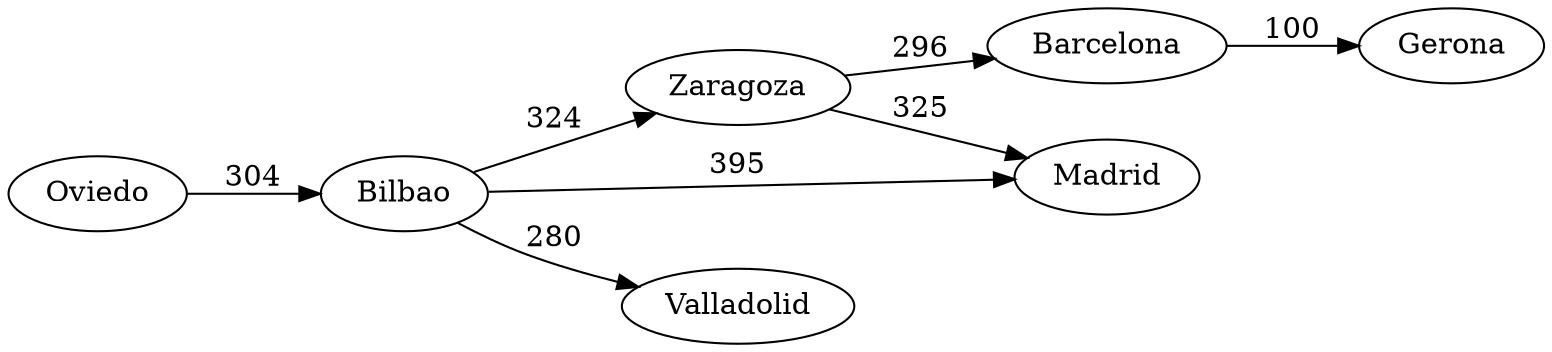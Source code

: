 digraph G{ 
rankdir = LR; 
"Oviedo_G"[label="Oviedo"] 
"Bilbao_G"[label="Bilbao"] 
"Zaragoza_G"[label="Zaragoza"] 
"Madrid_G"[label="Madrid"] 
"Valladolid_G"[label="Valladolid"] 
"Barcelona_G"[label="Barcelona"] 
"Gerona_G"[label="Gerona"] 

"Oviedo_G" -> "Bilbao_G"[label= "304"] 
"Bilbao_G" -> "Zaragoza_G"[label= "324"] 
"Bilbao_G" -> "Madrid_G"[label= "395"] 
"Bilbao_G" -> "Valladolid_G"[label= "280"] 
"Zaragoza_G" -> "Barcelona_G"[label= "296"] 
"Zaragoza_G" -> "Madrid_G"[label= "325"] 
"Barcelona_G" -> "Gerona_G"[label= "100"] 
}